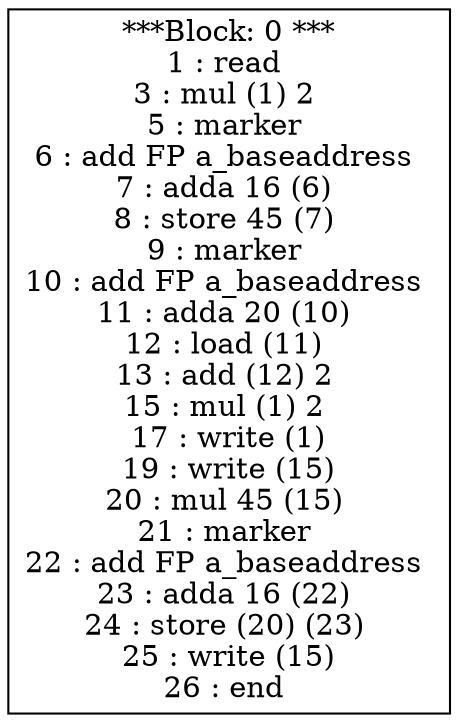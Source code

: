 digraph structs {
0 [shape=record,label="***Block: 0 ***\n1 : read \n3 : mul (1) 2 \n5 : marker \n6 : add FP a_baseaddress \n7 : adda 16 (6) \n8 : store 45 (7) \n9 : marker \n10 : add FP a_baseaddress \n11 : adda 20 (10) \n12 : load (11) \n13 : add (12) 2 \n15 : mul (1) 2 \n17 : write (1)\n19 : write (15)\n20 : mul 45 (15) \n21 : marker \n22 : add FP a_baseaddress \n23 : adda 16 (22) \n24 : store (20) (23) \n25 : write (15)\n26 : end \n"]

}
